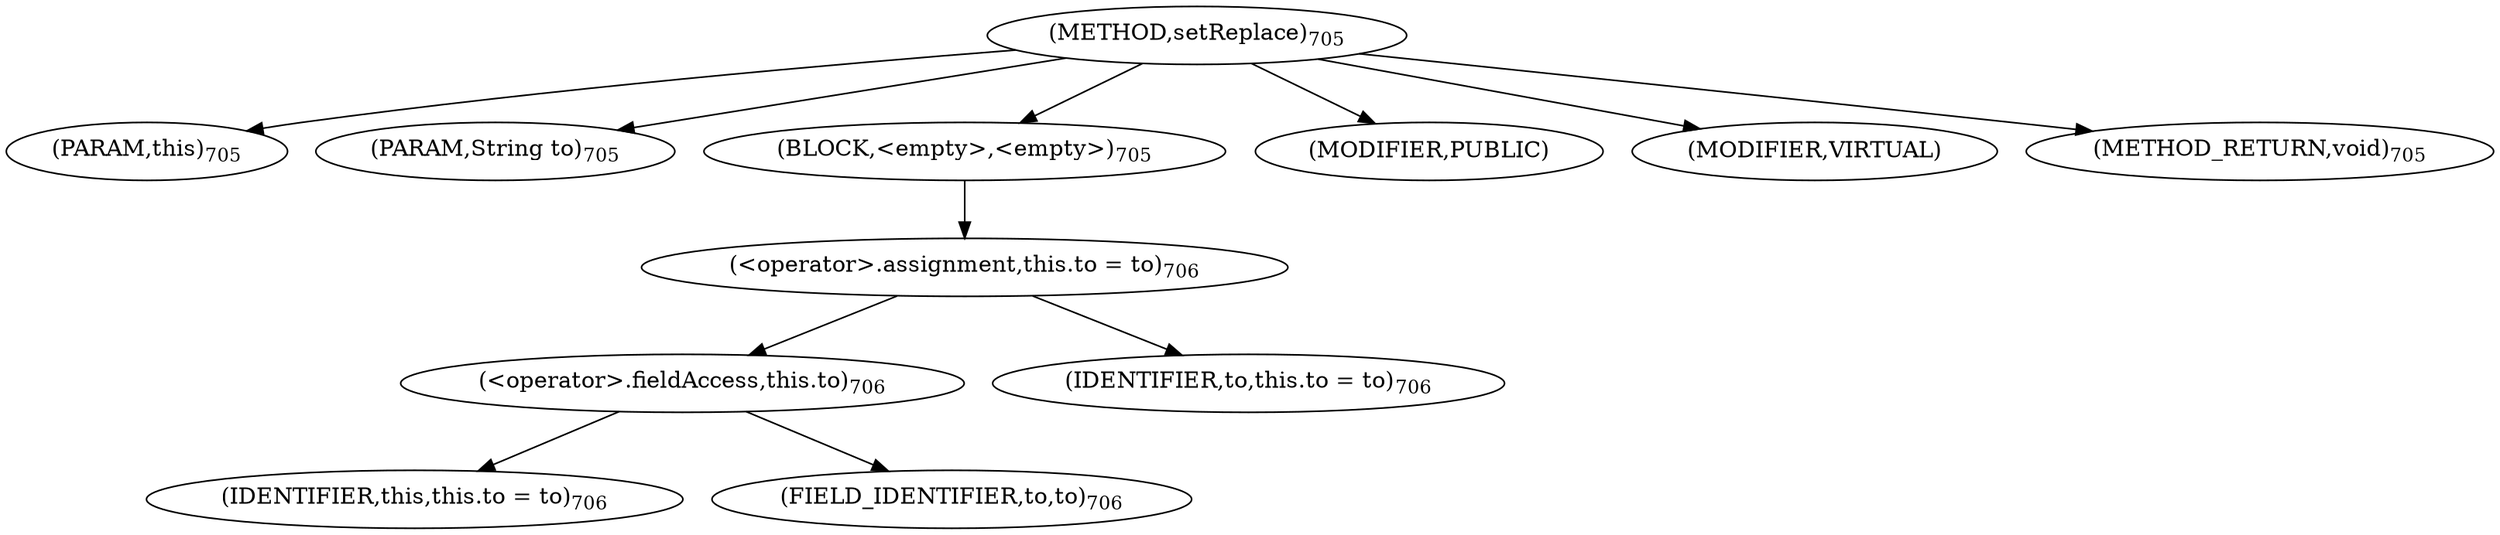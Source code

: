 digraph "setReplace" {  
"1420" [label = <(METHOD,setReplace)<SUB>705</SUB>> ]
"105" [label = <(PARAM,this)<SUB>705</SUB>> ]
"1421" [label = <(PARAM,String to)<SUB>705</SUB>> ]
"1422" [label = <(BLOCK,&lt;empty&gt;,&lt;empty&gt;)<SUB>705</SUB>> ]
"1423" [label = <(&lt;operator&gt;.assignment,this.to = to)<SUB>706</SUB>> ]
"1424" [label = <(&lt;operator&gt;.fieldAccess,this.to)<SUB>706</SUB>> ]
"104" [label = <(IDENTIFIER,this,this.to = to)<SUB>706</SUB>> ]
"1425" [label = <(FIELD_IDENTIFIER,to,to)<SUB>706</SUB>> ]
"1426" [label = <(IDENTIFIER,to,this.to = to)<SUB>706</SUB>> ]
"1427" [label = <(MODIFIER,PUBLIC)> ]
"1428" [label = <(MODIFIER,VIRTUAL)> ]
"1429" [label = <(METHOD_RETURN,void)<SUB>705</SUB>> ]
  "1420" -> "105" 
  "1420" -> "1421" 
  "1420" -> "1422" 
  "1420" -> "1427" 
  "1420" -> "1428" 
  "1420" -> "1429" 
  "1422" -> "1423" 
  "1423" -> "1424" 
  "1423" -> "1426" 
  "1424" -> "104" 
  "1424" -> "1425" 
}

